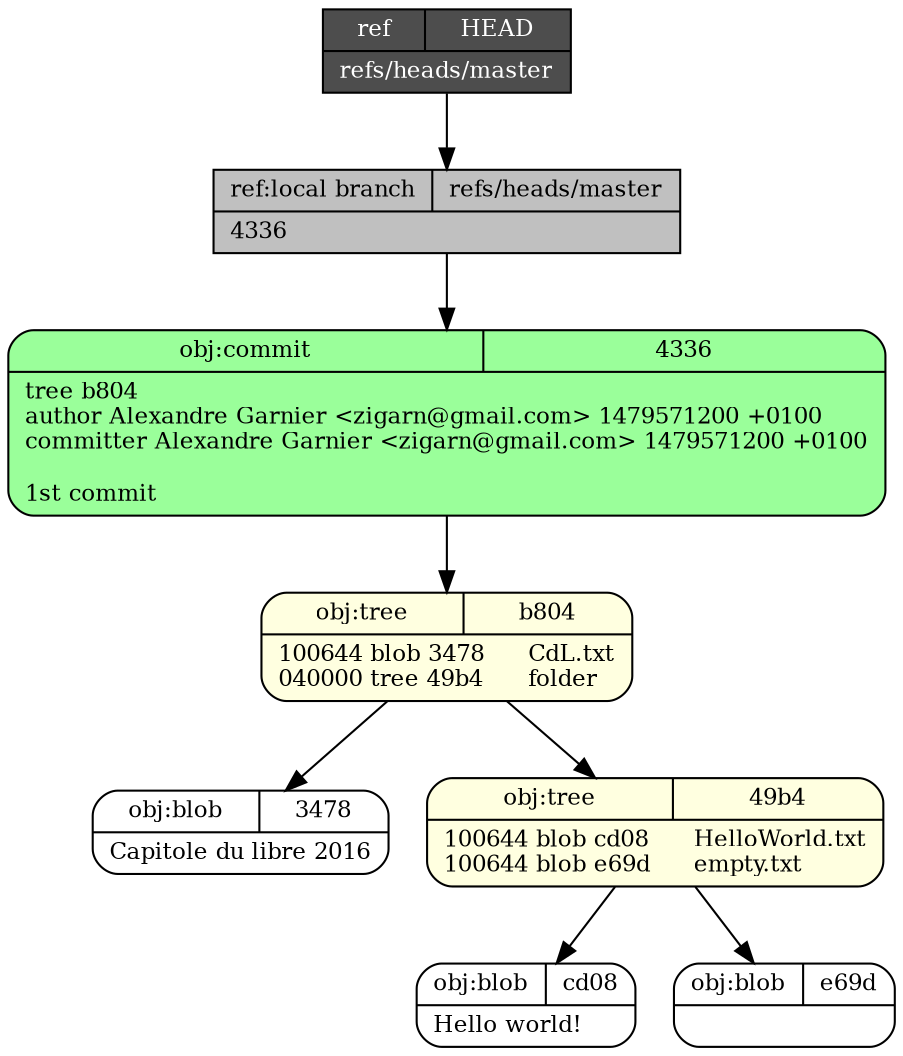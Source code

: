 digraph structs {
  node [shape=record,fontsize=11];
  rankdir="TB";
  _4336 [fillcolor="palegreen1", style="filled,rounded", label="{{obj:commit|4336}|tree\ b804\lauthor\ Alexandre\ Garnier\ \<zigarn\@gmail\.com\>\ 1479571200\ \+0100\lcommitter\ Alexandre\ Garnier\ \<zigarn\@gmail\.com\>\ 1479571200\ \+0100\l\l1st\ commit\l}"]
  _4336 -> _b804
  _b804 [fillcolor="lightyellow", style="filled,rounded", label="{{obj:tree|b804}|100644\ blob\ 3478\	CdL\.txt\l040000\ tree\ 49b4\	folder\l}"]
  _b804 -> _3478
  _b804 -> _49b4
  _cd08 [fillcolor="white", style="filled,rounded", label="{{obj:blob|cd08}|Hello\ world\!\l}"]
  _e69d [fillcolor="white", style="filled,rounded", label="{{obj:blob|e69d}|}"]
  _49b4 [fillcolor="lightyellow", style="filled,rounded", label="{{obj:tree|49b4}|100644\ blob\ cd08\	HelloWorld\.txt\l100644\ blob\ e69d\	empty\.txt\l}"]
  _49b4 -> _cd08
  _49b4 -> _e69d
  _3478 [fillcolor="white", style="filled,rounded", label="{{obj:blob|3478}|Capitole\ du\ libre\ 2016\l}"]
  _refs___heads___master [style=filled, fillcolor=gray,  label="{{ref:local branch|refs\/heads\/master}|4336\l}"]
  _refs___heads___master -> _4336
  _HEAD [style=filled, fillcolor=gray30, fontcolor=white,  label="{{ref|HEAD}|refs\/heads\/master\l}"]
  _HEAD -> _refs___heads___master
}

